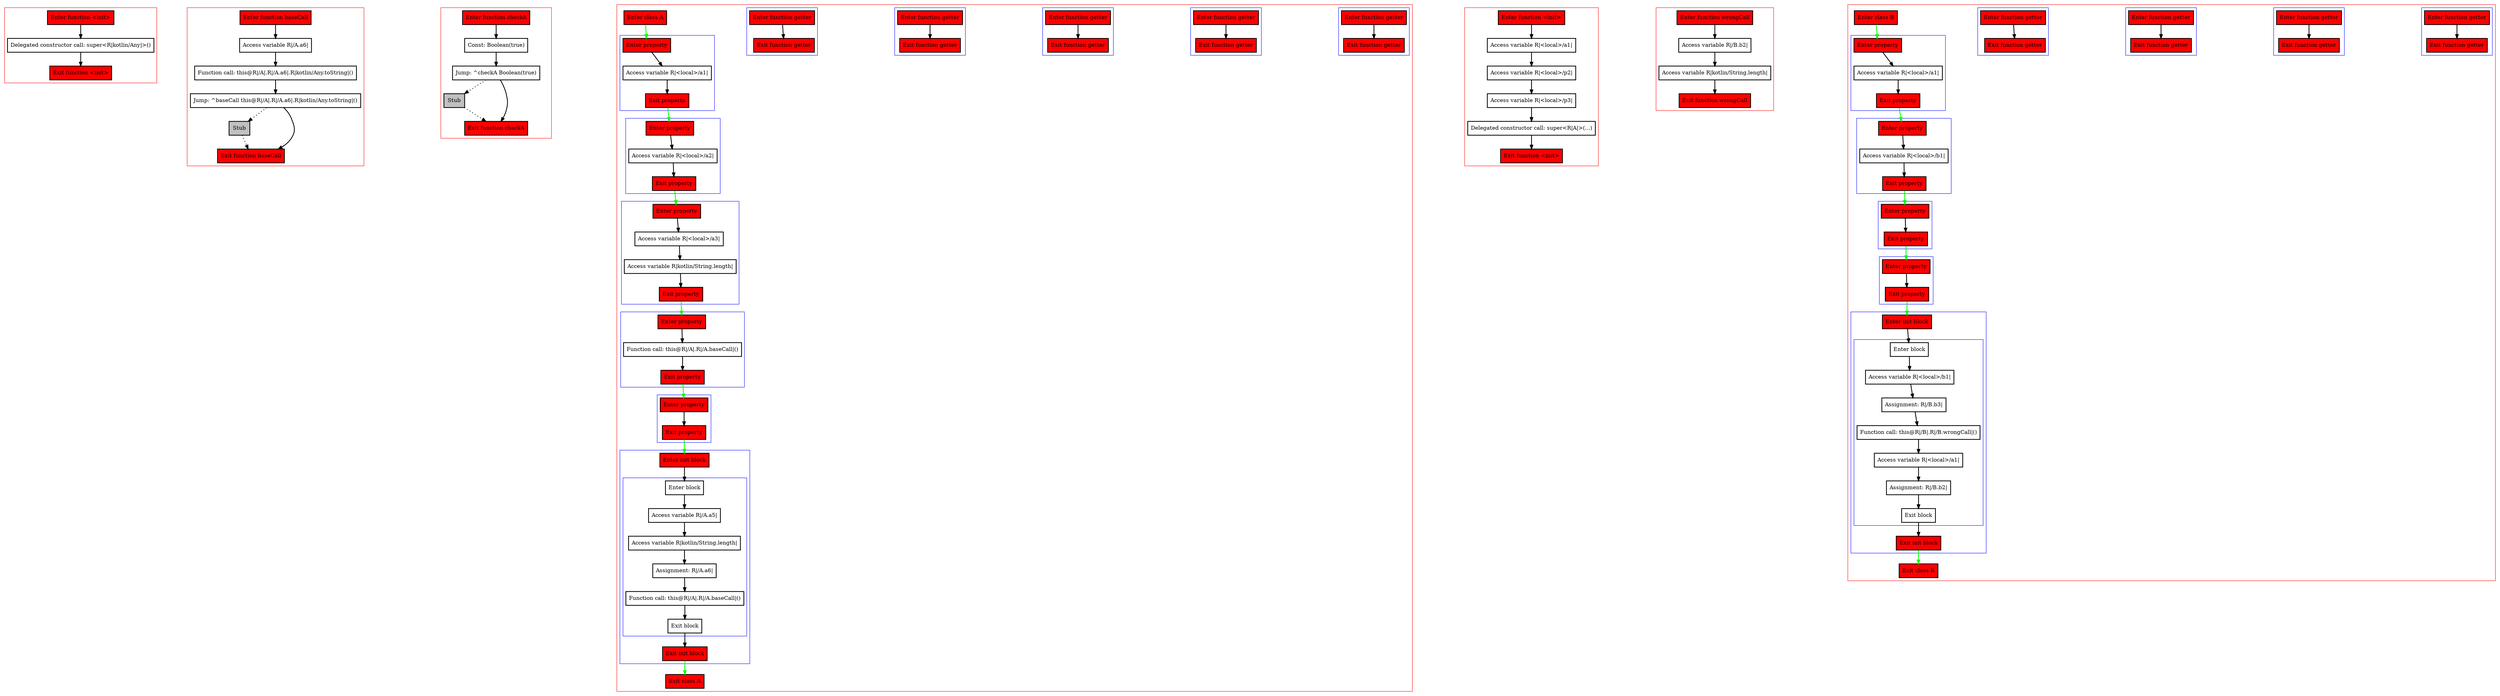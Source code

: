 digraph inher_kt {
    graph [nodesep=3]
    node [shape=box penwidth=2]
    edge [penwidth=2]

    subgraph cluster_0 {
        color=red
        0 [label="Enter function <init>" style="filled" fillcolor=red];
        2 [label="Delegated constructor call: super<R|kotlin/Any|>()"];
        1 [label="Exit function <init>" style="filled" fillcolor=red];
    }
    0 -> {2};
    2 -> {1};

    subgraph cluster_1 {
        color=red
        36 [label="Enter function baseCall" style="filled" fillcolor=red];
        38 [label="Access variable R|/A.a6|"];
        39 [label="Function call: this@R|/A|.R|/A.a6|.R|kotlin/Any.toString|()"];
        40 [label="Jump: ^baseCall this@R|/A|.R|/A.a6|.R|kotlin/Any.toString|()"];
        41 [label="Stub" style="filled" fillcolor=gray];
        37 [label="Exit function baseCall" style="filled" fillcolor=red];
    }
    36 -> {38};
    38 -> {39};
    39 -> {40};
    40 -> {37};
    40 -> {41} [style=dotted];
    41 -> {37} [style=dotted];

    subgraph cluster_2 {
        color=red
        42 [label="Enter function checkA" style="filled" fillcolor=red];
        44 [label="Const: Boolean(true)"];
        45 [label="Jump: ^checkA Boolean(true)"];
        46 [label="Stub" style="filled" fillcolor=gray];
        43 [label="Exit function checkA" style="filled" fillcolor=red];
    }
    42 -> {44};
    44 -> {45};
    45 -> {43};
    45 -> {46} [style=dotted];
    46 -> {43} [style=dotted];

    subgraph cluster_3 {
        color=red
        47 [label="Enter class A" style="filled" fillcolor=red];
        subgraph cluster_4 {
            color=blue
            24 [label="Enter function getter" style="filled" fillcolor=red];
            25 [label="Exit function getter" style="filled" fillcolor=red];
        }
        subgraph cluster_5 {
            color=blue
            19 [label="Enter function getter" style="filled" fillcolor=red];
            20 [label="Exit function getter" style="filled" fillcolor=red];
        }
        subgraph cluster_6 {
            color=blue
            13 [label="Enter function getter" style="filled" fillcolor=red];
            14 [label="Exit function getter" style="filled" fillcolor=red];
        }
        subgraph cluster_7 {
            color=blue
            8 [label="Enter function getter" style="filled" fillcolor=red];
            9 [label="Exit function getter" style="filled" fillcolor=red];
        }
        subgraph cluster_8 {
            color=blue
            3 [label="Enter function getter" style="filled" fillcolor=red];
            4 [label="Exit function getter" style="filled" fillcolor=red];
        }
        subgraph cluster_9 {
            color=blue
            5 [label="Enter property" style="filled" fillcolor=red];
            7 [label="Access variable R|<local>/a1|"];
            6 [label="Exit property" style="filled" fillcolor=red];
        }
        subgraph cluster_10 {
            color=blue
            10 [label="Enter property" style="filled" fillcolor=red];
            12 [label="Access variable R|<local>/a2|"];
            11 [label="Exit property" style="filled" fillcolor=red];
        }
        subgraph cluster_11 {
            color=blue
            15 [label="Enter property" style="filled" fillcolor=red];
            17 [label="Access variable R|<local>/a3|"];
            18 [label="Access variable R|kotlin/String.length|"];
            16 [label="Exit property" style="filled" fillcolor=red];
        }
        subgraph cluster_12 {
            color=blue
            21 [label="Enter property" style="filled" fillcolor=red];
            23 [label="Function call: this@R|/A|.R|/A.baseCall|()"];
            22 [label="Exit property" style="filled" fillcolor=red];
        }
        subgraph cluster_13 {
            color=blue
            26 [label="Enter property" style="filled" fillcolor=red];
            27 [label="Exit property" style="filled" fillcolor=red];
        }
        subgraph cluster_14 {
            color=blue
            28 [label="Enter init block" style="filled" fillcolor=red];
            subgraph cluster_15 {
                color=blue
                30 [label="Enter block"];
                31 [label="Access variable R|/A.a5|"];
                32 [label="Access variable R|kotlin/String.length|"];
                33 [label="Assignment: R|/A.a6|"];
                34 [label="Function call: this@R|/A|.R|/A.baseCall|()"];
                35 [label="Exit block"];
            }
            29 [label="Exit init block" style="filled" fillcolor=red];
        }
        48 [label="Exit class A" style="filled" fillcolor=red];
    }
    47 -> {5} [color=green];
    5 -> {7};
    6 -> {10} [color=green];
    7 -> {6};
    3 -> {4};
    10 -> {12};
    11 -> {15} [color=green];
    12 -> {11};
    8 -> {9};
    15 -> {17};
    16 -> {21} [color=green];
    17 -> {18};
    18 -> {16};
    13 -> {14};
    21 -> {23};
    22 -> {26} [color=green];
    23 -> {22};
    19 -> {20};
    26 -> {27};
    27 -> {28} [color=green];
    24 -> {25};
    28 -> {30};
    29 -> {48} [color=green];
    30 -> {31};
    31 -> {32};
    32 -> {33};
    33 -> {34};
    34 -> {35};
    35 -> {29};

    subgraph cluster_16 {
        color=red
        49 [label="Enter function <init>" style="filled" fillcolor=red];
        51 [label="Access variable R|<local>/a1|"];
        52 [label="Access variable R|<local>/p2|"];
        53 [label="Access variable R|<local>/p3|"];
        54 [label="Delegated constructor call: super<R|A|>(...)"];
        50 [label="Exit function <init>" style="filled" fillcolor=red];
    }
    49 -> {51};
    51 -> {52};
    52 -> {53};
    53 -> {54};
    54 -> {50};

    subgraph cluster_17 {
        color=red
        82 [label="Enter function wrongCall" style="filled" fillcolor=red];
        84 [label="Access variable R|/B.b2|"];
        85 [label="Access variable R|kotlin/String.length|"];
        83 [label="Exit function wrongCall" style="filled" fillcolor=red];
    }
    82 -> {84};
    84 -> {85};
    85 -> {83};

    subgraph cluster_18 {
        color=red
        86 [label="Enter class B" style="filled" fillcolor=red];
        subgraph cluster_19 {
            color=blue
            69 [label="Enter function getter" style="filled" fillcolor=red];
            70 [label="Exit function getter" style="filled" fillcolor=red];
        }
        subgraph cluster_20 {
            color=blue
            65 [label="Enter function getter" style="filled" fillcolor=red];
            66 [label="Exit function getter" style="filled" fillcolor=red];
        }
        subgraph cluster_21 {
            color=blue
            60 [label="Enter function getter" style="filled" fillcolor=red];
            61 [label="Exit function getter" style="filled" fillcolor=red];
        }
        subgraph cluster_22 {
            color=blue
            55 [label="Enter function getter" style="filled" fillcolor=red];
            56 [label="Exit function getter" style="filled" fillcolor=red];
        }
        subgraph cluster_23 {
            color=blue
            57 [label="Enter property" style="filled" fillcolor=red];
            59 [label="Access variable R|<local>/a1|"];
            58 [label="Exit property" style="filled" fillcolor=red];
        }
        subgraph cluster_24 {
            color=blue
            62 [label="Enter property" style="filled" fillcolor=red];
            64 [label="Access variable R|<local>/b1|"];
            63 [label="Exit property" style="filled" fillcolor=red];
        }
        subgraph cluster_25 {
            color=blue
            67 [label="Enter property" style="filled" fillcolor=red];
            68 [label="Exit property" style="filled" fillcolor=red];
        }
        subgraph cluster_26 {
            color=blue
            71 [label="Enter property" style="filled" fillcolor=red];
            72 [label="Exit property" style="filled" fillcolor=red];
        }
        subgraph cluster_27 {
            color=blue
            73 [label="Enter init block" style="filled" fillcolor=red];
            subgraph cluster_28 {
                color=blue
                75 [label="Enter block"];
                76 [label="Access variable R|<local>/b1|"];
                77 [label="Assignment: R|/B.b3|"];
                78 [label="Function call: this@R|/B|.R|/B.wrongCall|()"];
                79 [label="Access variable R|<local>/a1|"];
                80 [label="Assignment: R|/B.b2|"];
                81 [label="Exit block"];
            }
            74 [label="Exit init block" style="filled" fillcolor=red];
        }
        87 [label="Exit class B" style="filled" fillcolor=red];
    }
    86 -> {57} [color=green];
    57 -> {59};
    58 -> {62} [color=green];
    59 -> {58};
    55 -> {56};
    62 -> {64};
    63 -> {67} [color=green];
    64 -> {63};
    60 -> {61};
    67 -> {68};
    68 -> {71} [color=green];
    65 -> {66};
    71 -> {72};
    72 -> {73} [color=green];
    69 -> {70};
    73 -> {75};
    74 -> {87} [color=green];
    75 -> {76};
    76 -> {77};
    77 -> {78};
    78 -> {79};
    79 -> {80};
    80 -> {81};
    81 -> {74};

}
